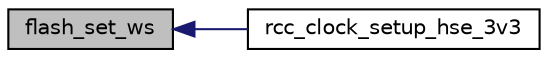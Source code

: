 digraph "flash_set_ws"
{
  edge [fontname="Helvetica",fontsize="10",labelfontname="Helvetica",labelfontsize="10"];
  node [fontname="Helvetica",fontsize="10",shape=record];
  rankdir="LR";
  Node1 [label="flash_set_ws",height=0.2,width=0.4,color="black", fillcolor="grey75", style="filled", fontcolor="black"];
  Node1 -> Node2 [dir="back",color="midnightblue",fontsize="10",style="solid",fontname="Helvetica"];
  Node2 [label="rcc_clock_setup_hse_3v3",height=0.2,width=0.4,color="black", fillcolor="white", style="filled",URL="$group__rcc__file.html#ga85e0da920f4567f343a9b812df7a5687"];
}

